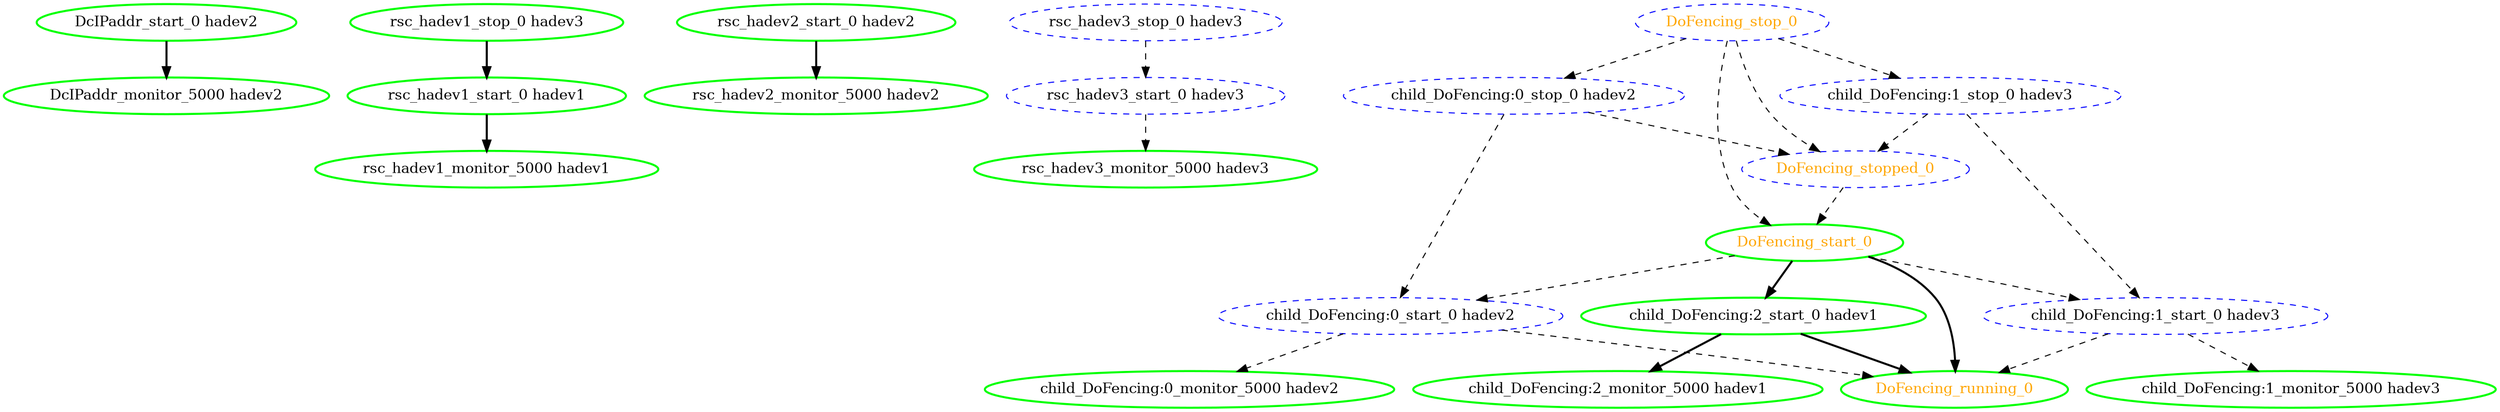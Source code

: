 digraph "g" {
	size = "30,30"
"DcIPaddr_start_0 hadev2" [ style=bold color="green" fontcolor="black" ]
"DcIPaddr_monitor_5000 hadev2" [ style=bold color="green" fontcolor="black" ]
"rsc_hadev1_stop_0 hadev3" [ style=bold color="green" fontcolor="black" ]
"rsc_hadev1_start_0 hadev1" [ style=bold color="green" fontcolor="black" ]
"rsc_hadev1_monitor_5000 hadev1" [ style=bold color="green" fontcolor="black" ]
"rsc_hadev2_start_0 hadev2" [ style=bold color="green" fontcolor="black" ]
"rsc_hadev2_monitor_5000 hadev2" [ style=bold color="green" fontcolor="black" ]
"rsc_hadev3_stop_0 hadev3" [ style="dashed" color="blue" fontcolor="black" ]
"rsc_hadev3_start_0 hadev3" [ style="dashed" color="blue" fontcolor="black" ]
"rsc_hadev3_monitor_5000 hadev3" [ style=bold color="green" fontcolor="black" ]
"child_DoFencing:0_stop_0 hadev2" [ style="dashed" color="blue" fontcolor="black" ]
"child_DoFencing:0_start_0 hadev2" [ style="dashed" color="blue" fontcolor="black" ]
"child_DoFencing:0_monitor_5000 hadev2" [ style=bold color="green" fontcolor="black" ]
"child_DoFencing:1_stop_0 hadev3" [ style="dashed" color="blue" fontcolor="black" ]
"child_DoFencing:1_start_0 hadev3" [ style="dashed" color="blue" fontcolor="black" ]
"child_DoFencing:1_monitor_5000 hadev3" [ style=bold color="green" fontcolor="black" ]
"child_DoFencing:2_start_0 hadev1" [ style=bold color="green" fontcolor="black" ]
"child_DoFencing:2_monitor_5000 hadev1" [ style=bold color="green" fontcolor="black" ]
"DoFencing_start_0" [ style=bold color="green" fontcolor="orange" ]
"DoFencing_running_0" [ style=bold color="green" fontcolor="orange" ]
"DoFencing_stop_0" [ style="dashed" color="blue" fontcolor="orange" ]
"DoFencing_stopped_0" [ style="dashed" color="blue" fontcolor="orange" ]
"DcIPaddr_start_0 hadev2" -> "DcIPaddr_monitor_5000 hadev2" [ style = bold]
"rsc_hadev1_stop_0 hadev3" -> "rsc_hadev1_start_0 hadev1" [ style = bold]
"rsc_hadev1_start_0 hadev1" -> "rsc_hadev1_monitor_5000 hadev1" [ style = bold]
"rsc_hadev2_start_0 hadev2" -> "rsc_hadev2_monitor_5000 hadev2" [ style = bold]
"rsc_hadev3_stop_0 hadev3" -> "rsc_hadev3_start_0 hadev3" [ style = dashed]
"rsc_hadev3_start_0 hadev3" -> "rsc_hadev3_monitor_5000 hadev3" [ style = dashed]
"DoFencing_stop_0" -> "child_DoFencing:0_stop_0 hadev2" [ style = dashed]
"child_DoFencing:0_stop_0 hadev2" -> "child_DoFencing:0_start_0 hadev2" [ style = dashed]
"DoFencing_start_0" -> "child_DoFencing:0_start_0 hadev2" [ style = dashed]
"child_DoFencing:0_start_0 hadev2" -> "child_DoFencing:0_monitor_5000 hadev2" [ style = dashed]
"DoFencing_stop_0" -> "child_DoFencing:1_stop_0 hadev3" [ style = dashed]
"child_DoFencing:1_stop_0 hadev3" -> "child_DoFencing:1_start_0 hadev3" [ style = dashed]
"DoFencing_start_0" -> "child_DoFencing:1_start_0 hadev3" [ style = dashed]
"child_DoFencing:1_start_0 hadev3" -> "child_DoFencing:1_monitor_5000 hadev3" [ style = dashed]
"DoFencing_start_0" -> "child_DoFencing:2_start_0 hadev1" [ style = bold]
"child_DoFencing:2_start_0 hadev1" -> "child_DoFencing:2_monitor_5000 hadev1" [ style = bold]
"DoFencing_stop_0" -> "DoFencing_start_0" [ style = dashed]
"DoFencing_stopped_0" -> "DoFencing_start_0" [ style = dashed]
"child_DoFencing:0_start_0 hadev2" -> "DoFencing_running_0" [ style = dashed]
"child_DoFencing:1_start_0 hadev3" -> "DoFencing_running_0" [ style = dashed]
"child_DoFencing:2_start_0 hadev1" -> "DoFencing_running_0" [ style = bold]
"DoFencing_start_0" -> "DoFencing_running_0" [ style = bold]
"DoFencing_stop_0" -> "DoFencing_stopped_0" [ style = dashed]
"child_DoFencing:0_stop_0 hadev2" -> "DoFencing_stopped_0" [ style = dashed]
"child_DoFencing:1_stop_0 hadev3" -> "DoFencing_stopped_0" [ style = dashed]
}
